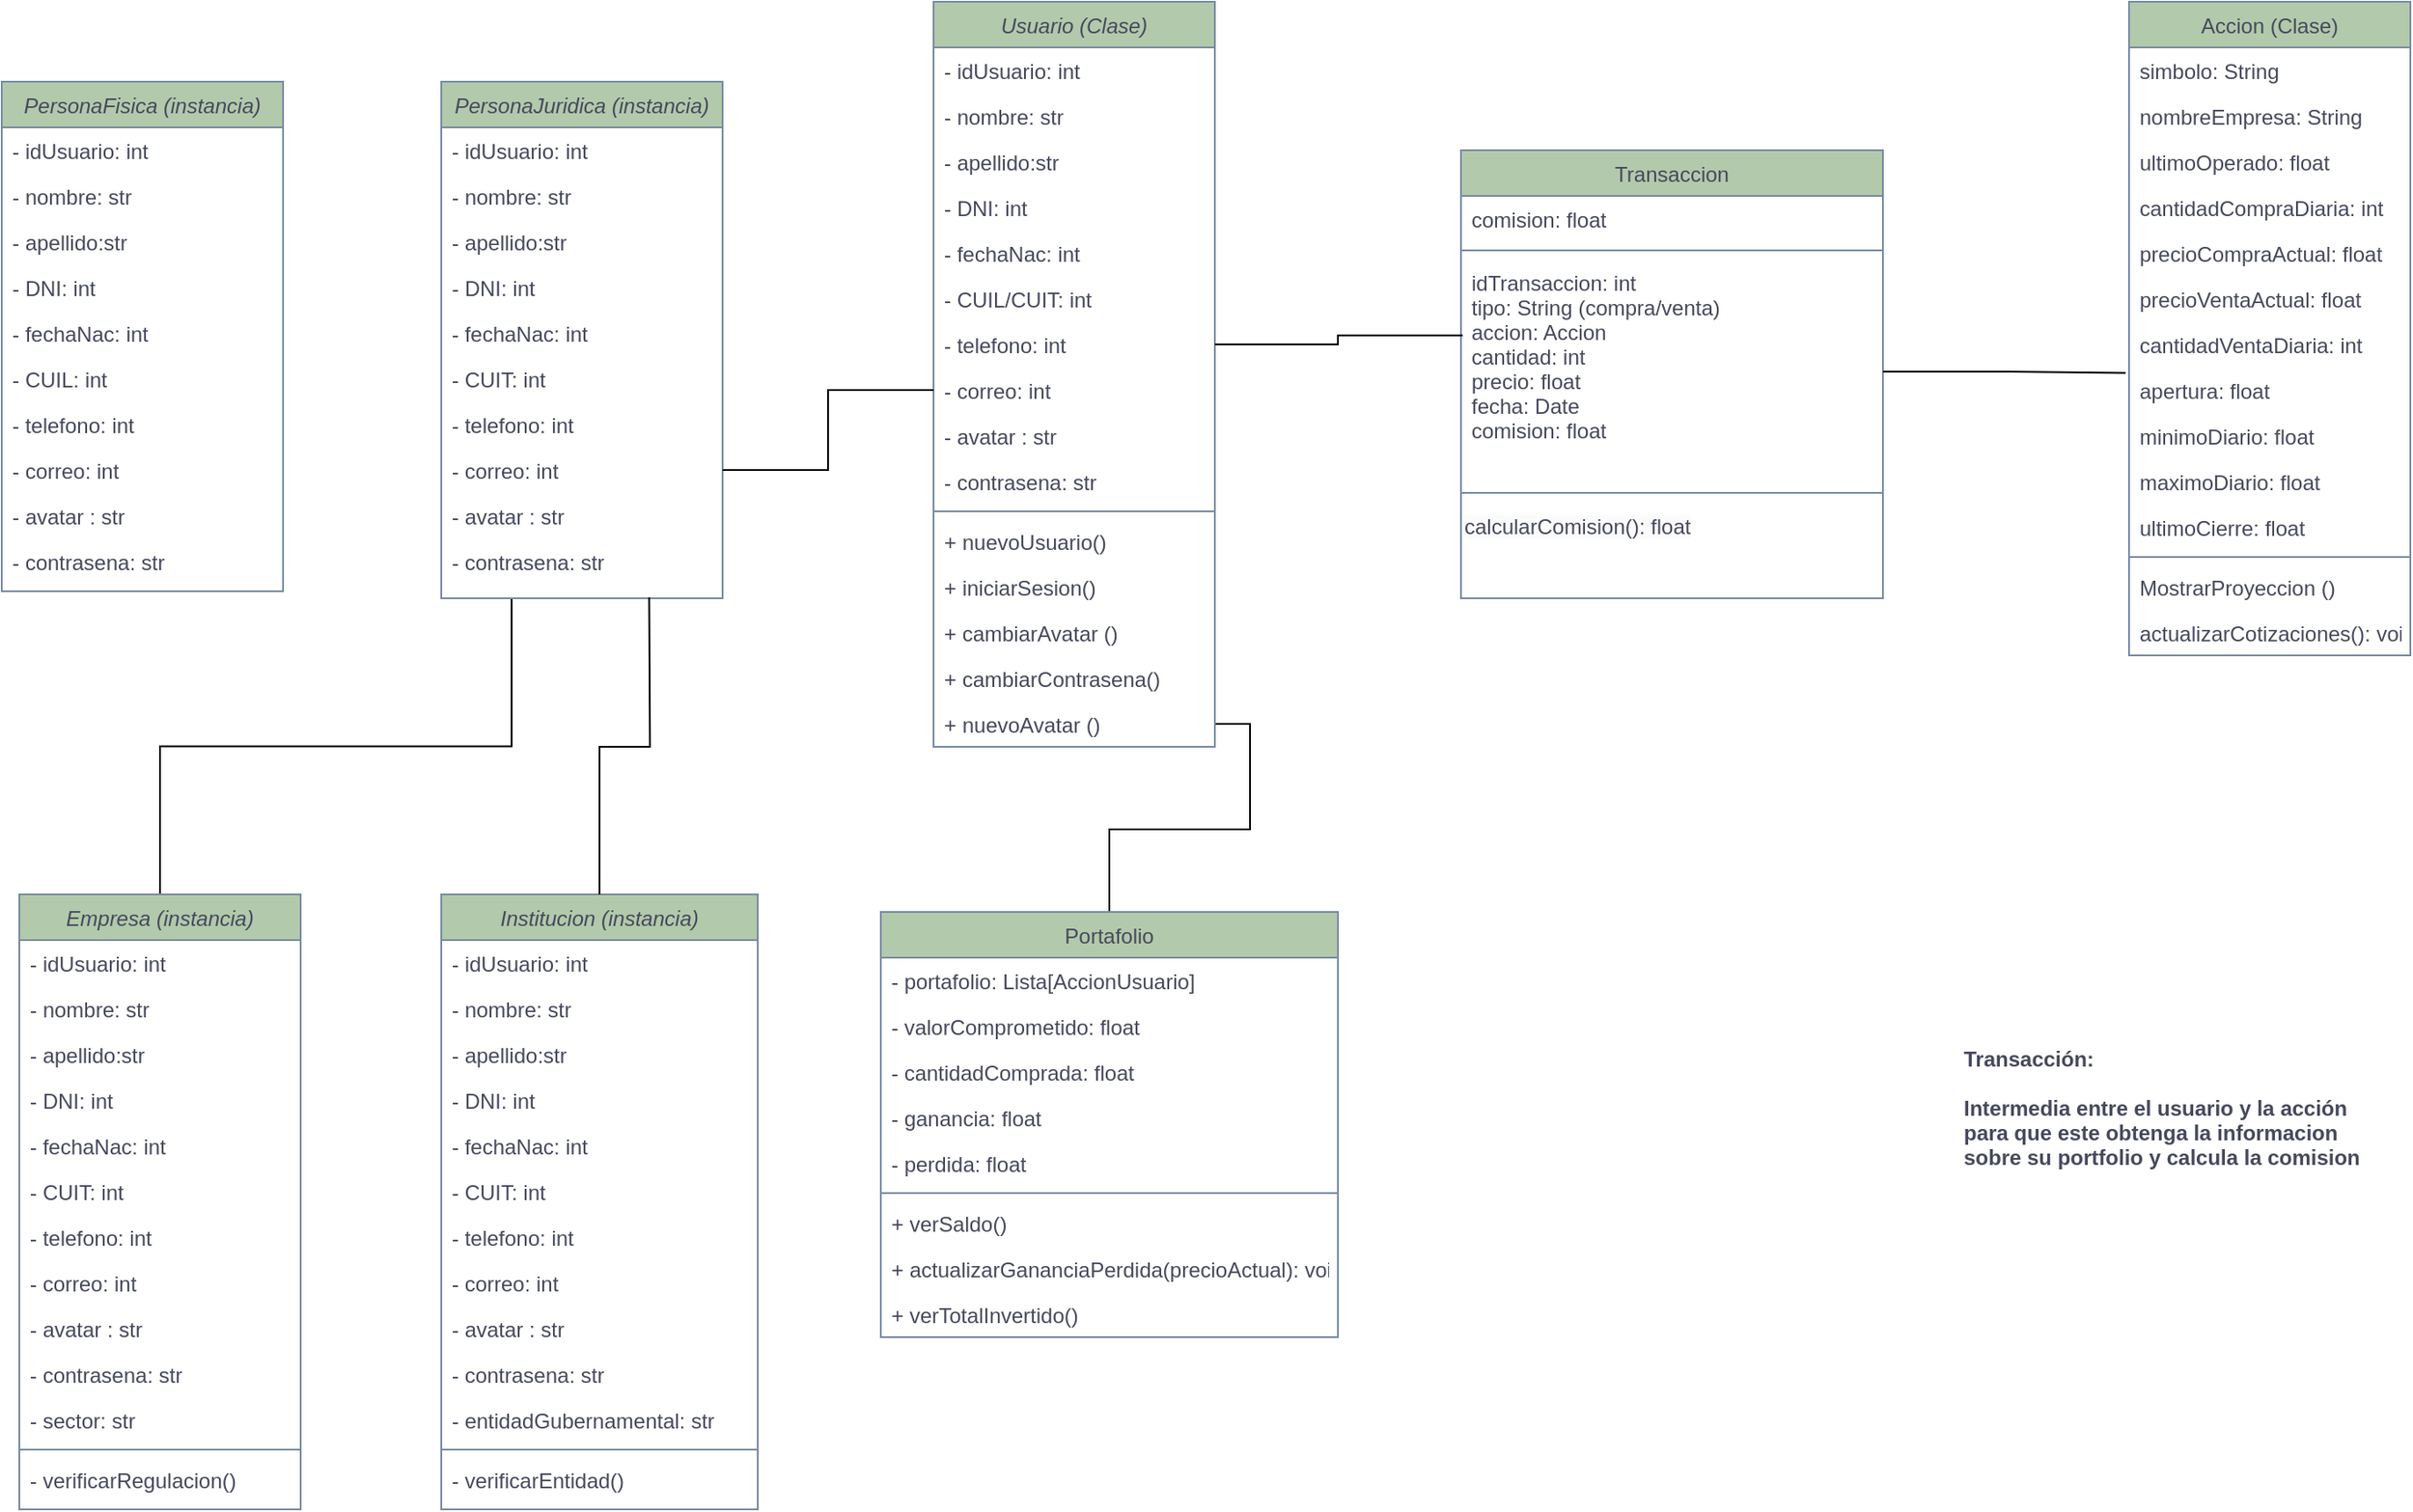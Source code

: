 <mxfile version="24.4.13" type="github">
  <diagram id="C5RBs43oDa-KdzZeNtuy" name="Page-1">
    <mxGraphModel dx="1687" dy="932" grid="1" gridSize="10" guides="1" tooltips="1" connect="1" arrows="1" fold="1" page="1" pageScale="1" pageWidth="827" pageHeight="1169" math="0" shadow="0">
      <root>
        <mxCell id="WIyWlLk6GJQsqaUBKTNV-0" />
        <mxCell id="WIyWlLk6GJQsqaUBKTNV-1" parent="WIyWlLk6GJQsqaUBKTNV-0" />
        <mxCell id="mTbjINKqypKUPINs6Hyn-122" style="edgeStyle=orthogonalEdgeStyle;rounded=0;orthogonalLoop=1;jettySize=auto;html=1;entryX=1;entryY=0.5;entryDx=0;entryDy=0;endArrow=none;endFill=0;" edge="1" parent="WIyWlLk6GJQsqaUBKTNV-1" source="mTbjINKqypKUPINs6Hyn-123" target="mTbjINKqypKUPINs6Hyn-170">
          <mxGeometry relative="1" as="geometry" />
        </mxCell>
        <mxCell id="mTbjINKqypKUPINs6Hyn-123" value="Portafolio" style="swimlane;fontStyle=0;align=center;verticalAlign=top;childLayout=stackLayout;horizontal=1;startSize=26;horizontalStack=0;resizeParent=1;resizeLast=0;collapsible=1;marginBottom=0;rounded=0;shadow=0;strokeWidth=1;labelBackgroundColor=none;fillColor=#B2C9AB;strokeColor=#788AA3;fontColor=#46495D;" vertex="1" parent="WIyWlLk6GJQsqaUBKTNV-1">
          <mxGeometry x="540" y="580" width="260" height="242" as="geometry">
            <mxRectangle x="340" y="380" width="170" height="26" as="alternateBounds" />
          </mxGeometry>
        </mxCell>
        <mxCell id="mTbjINKqypKUPINs6Hyn-124" value="- portafolio: Lista[AccionUsuario]" style="text;align=left;verticalAlign=top;spacingLeft=4;spacingRight=4;overflow=hidden;rotatable=0;points=[[0,0.5],[1,0.5]];portConstraint=eastwest;labelBackgroundColor=none;fontColor=#46495D;" vertex="1" parent="mTbjINKqypKUPINs6Hyn-123">
          <mxGeometry y="26" width="260" height="26" as="geometry" />
        </mxCell>
        <mxCell id="mTbjINKqypKUPINs6Hyn-125" value="- valorComprometido: float" style="text;align=left;verticalAlign=top;spacingLeft=4;spacingRight=4;overflow=hidden;rotatable=0;points=[[0,0.5],[1,0.5]];portConstraint=eastwest;labelBackgroundColor=none;fontColor=#46495D;" vertex="1" parent="mTbjINKqypKUPINs6Hyn-123">
          <mxGeometry y="52" width="260" height="26" as="geometry" />
        </mxCell>
        <mxCell id="mTbjINKqypKUPINs6Hyn-126" value="- cantidadComprada: float" style="text;align=left;verticalAlign=top;spacingLeft=4;spacingRight=4;overflow=hidden;rotatable=0;points=[[0,0.5],[1,0.5]];portConstraint=eastwest;labelBackgroundColor=none;fontColor=#46495D;" vertex="1" parent="mTbjINKqypKUPINs6Hyn-123">
          <mxGeometry y="78" width="260" height="26" as="geometry" />
        </mxCell>
        <mxCell id="mTbjINKqypKUPINs6Hyn-127" value="- ganancia: float" style="text;align=left;verticalAlign=top;spacingLeft=4;spacingRight=4;overflow=hidden;rotatable=0;points=[[0,0.5],[1,0.5]];portConstraint=eastwest;labelBackgroundColor=none;fontColor=#46495D;" vertex="1" parent="mTbjINKqypKUPINs6Hyn-123">
          <mxGeometry y="104" width="260" height="26" as="geometry" />
        </mxCell>
        <mxCell id="mTbjINKqypKUPINs6Hyn-128" value="- perdida: float" style="text;align=left;verticalAlign=top;spacingLeft=4;spacingRight=4;overflow=hidden;rotatable=0;points=[[0,0.5],[1,0.5]];portConstraint=eastwest;labelBackgroundColor=none;fontColor=#46495D;" vertex="1" parent="mTbjINKqypKUPINs6Hyn-123">
          <mxGeometry y="130" width="260" height="26" as="geometry" />
        </mxCell>
        <mxCell id="mTbjINKqypKUPINs6Hyn-129" value="" style="line;html=1;strokeWidth=1;align=left;verticalAlign=middle;spacingTop=-1;spacingLeft=3;spacingRight=3;rotatable=0;labelPosition=right;points=[];portConstraint=eastwest;labelBackgroundColor=none;fillColor=#B2C9AB;strokeColor=#788AA3;fontColor=#46495D;" vertex="1" parent="mTbjINKqypKUPINs6Hyn-123">
          <mxGeometry y="156" width="260" height="8" as="geometry" />
        </mxCell>
        <mxCell id="mTbjINKqypKUPINs6Hyn-130" value="+ verSaldo()" style="text;align=left;verticalAlign=top;spacingLeft=4;spacingRight=4;overflow=hidden;rotatable=0;points=[[0,0.5],[1,0.5]];portConstraint=eastwest;labelBackgroundColor=none;fontColor=#46495D;" vertex="1" parent="mTbjINKqypKUPINs6Hyn-123">
          <mxGeometry y="164" width="260" height="26" as="geometry" />
        </mxCell>
        <mxCell id="mTbjINKqypKUPINs6Hyn-131" value="+ actualizarGananciaPerdida(precioActual): void" style="text;align=left;verticalAlign=top;spacingLeft=4;spacingRight=4;overflow=hidden;rotatable=0;points=[[0,0.5],[1,0.5]];portConstraint=eastwest;labelBackgroundColor=none;fontColor=#46495D;" vertex="1" parent="mTbjINKqypKUPINs6Hyn-123">
          <mxGeometry y="190" width="260" height="26" as="geometry" />
        </mxCell>
        <mxCell id="mTbjINKqypKUPINs6Hyn-132" value="+ verTotalInvertido()" style="text;align=left;verticalAlign=top;spacingLeft=4;spacingRight=4;overflow=hidden;rotatable=0;points=[[0,0.5],[1,0.5]];portConstraint=eastwest;labelBackgroundColor=none;fontColor=#46495D;" vertex="1" parent="mTbjINKqypKUPINs6Hyn-123">
          <mxGeometry y="216" width="260" height="26" as="geometry" />
        </mxCell>
        <mxCell id="mTbjINKqypKUPINs6Hyn-133" value="Accion (Clase)" style="swimlane;fontStyle=0;align=center;verticalAlign=top;childLayout=stackLayout;horizontal=1;startSize=26;horizontalStack=0;resizeParent=1;resizeLast=0;collapsible=1;marginBottom=0;rounded=0;shadow=0;strokeWidth=1;labelBackgroundColor=none;fillColor=#B2C9AB;strokeColor=#788AA3;fontColor=#46495D;" vertex="1" parent="WIyWlLk6GJQsqaUBKTNV-1">
          <mxGeometry x="1250" y="62" width="160" height="372" as="geometry">
            <mxRectangle x="550" y="140" width="160" height="26" as="alternateBounds" />
          </mxGeometry>
        </mxCell>
        <mxCell id="mTbjINKqypKUPINs6Hyn-134" value="simbolo: String" style="text;align=left;verticalAlign=top;spacingLeft=4;spacingRight=4;overflow=hidden;rotatable=0;points=[[0,0.5],[1,0.5]];portConstraint=eastwest;labelBackgroundColor=none;fontColor=#46495D;" vertex="1" parent="mTbjINKqypKUPINs6Hyn-133">
          <mxGeometry y="26" width="160" height="26" as="geometry" />
        </mxCell>
        <mxCell id="mTbjINKqypKUPINs6Hyn-135" value="nombreEmpresa: String" style="text;align=left;verticalAlign=top;spacingLeft=4;spacingRight=4;overflow=hidden;rotatable=0;points=[[0,0.5],[1,0.5]];portConstraint=eastwest;rounded=0;shadow=0;html=0;labelBackgroundColor=none;fontColor=#46495D;" vertex="1" parent="mTbjINKqypKUPINs6Hyn-133">
          <mxGeometry y="52" width="160" height="26" as="geometry" />
        </mxCell>
        <mxCell id="mTbjINKqypKUPINs6Hyn-136" value="ultimoOperado: float" style="text;align=left;verticalAlign=top;spacingLeft=4;spacingRight=4;overflow=hidden;rotatable=0;points=[[0,0.5],[1,0.5]];portConstraint=eastwest;rounded=0;shadow=0;html=0;labelBackgroundColor=none;fontColor=#46495D;" vertex="1" parent="mTbjINKqypKUPINs6Hyn-133">
          <mxGeometry y="78" width="160" height="26" as="geometry" />
        </mxCell>
        <mxCell id="mTbjINKqypKUPINs6Hyn-137" value="cantidadCompraDiaria: int" style="text;align=left;verticalAlign=top;spacingLeft=4;spacingRight=4;overflow=hidden;rotatable=0;points=[[0,0.5],[1,0.5]];portConstraint=eastwest;rounded=0;shadow=0;html=0;labelBackgroundColor=none;fontColor=#46495D;" vertex="1" parent="mTbjINKqypKUPINs6Hyn-133">
          <mxGeometry y="104" width="160" height="26" as="geometry" />
        </mxCell>
        <mxCell id="mTbjINKqypKUPINs6Hyn-138" value="precioCompraActual: float" style="text;align=left;verticalAlign=top;spacingLeft=4;spacingRight=4;overflow=hidden;rotatable=0;points=[[0,0.5],[1,0.5]];portConstraint=eastwest;rounded=0;shadow=0;html=0;labelBackgroundColor=none;fontColor=#46495D;" vertex="1" parent="mTbjINKqypKUPINs6Hyn-133">
          <mxGeometry y="130" width="160" height="26" as="geometry" />
        </mxCell>
        <mxCell id="mTbjINKqypKUPINs6Hyn-139" value="precioVentaActual: float" style="text;align=left;verticalAlign=top;spacingLeft=4;spacingRight=4;overflow=hidden;rotatable=0;points=[[0,0.5],[1,0.5]];portConstraint=eastwest;rounded=0;shadow=0;html=0;labelBackgroundColor=none;fontColor=#46495D;" vertex="1" parent="mTbjINKqypKUPINs6Hyn-133">
          <mxGeometry y="156" width="160" height="26" as="geometry" />
        </mxCell>
        <mxCell id="mTbjINKqypKUPINs6Hyn-140" value="cantidadVentaDiaria: int" style="text;align=left;verticalAlign=top;spacingLeft=4;spacingRight=4;overflow=hidden;rotatable=0;points=[[0,0.5],[1,0.5]];portConstraint=eastwest;rounded=0;shadow=0;html=0;labelBackgroundColor=none;fontColor=#46495D;" vertex="1" parent="mTbjINKqypKUPINs6Hyn-133">
          <mxGeometry y="182" width="160" height="26" as="geometry" />
        </mxCell>
        <mxCell id="mTbjINKqypKUPINs6Hyn-141" value="apertura: float" style="text;align=left;verticalAlign=top;spacingLeft=4;spacingRight=4;overflow=hidden;rotatable=0;points=[[0,0.5],[1,0.5]];portConstraint=eastwest;rounded=0;shadow=0;html=0;labelBackgroundColor=none;fontColor=#46495D;" vertex="1" parent="mTbjINKqypKUPINs6Hyn-133">
          <mxGeometry y="208" width="160" height="26" as="geometry" />
        </mxCell>
        <mxCell id="mTbjINKqypKUPINs6Hyn-142" value="minimoDiario: float" style="text;align=left;verticalAlign=top;spacingLeft=4;spacingRight=4;overflow=hidden;rotatable=0;points=[[0,0.5],[1,0.5]];portConstraint=eastwest;rounded=0;shadow=0;html=0;labelBackgroundColor=none;fontColor=#46495D;" vertex="1" parent="mTbjINKqypKUPINs6Hyn-133">
          <mxGeometry y="234" width="160" height="26" as="geometry" />
        </mxCell>
        <mxCell id="mTbjINKqypKUPINs6Hyn-143" value="maximoDiario: float" style="text;align=left;verticalAlign=top;spacingLeft=4;spacingRight=4;overflow=hidden;rotatable=0;points=[[0,0.5],[1,0.5]];portConstraint=eastwest;rounded=0;shadow=0;html=0;labelBackgroundColor=none;fontColor=#46495D;" vertex="1" parent="mTbjINKqypKUPINs6Hyn-133">
          <mxGeometry y="260" width="160" height="26" as="geometry" />
        </mxCell>
        <mxCell id="mTbjINKqypKUPINs6Hyn-144" value="ultimoCierre: float" style="text;align=left;verticalAlign=top;spacingLeft=4;spacingRight=4;overflow=hidden;rotatable=0;points=[[0,0.5],[1,0.5]];portConstraint=eastwest;rounded=0;shadow=0;html=0;labelBackgroundColor=none;fontColor=#46495D;" vertex="1" parent="mTbjINKqypKUPINs6Hyn-133">
          <mxGeometry y="286" width="160" height="26" as="geometry" />
        </mxCell>
        <mxCell id="mTbjINKqypKUPINs6Hyn-145" value="" style="line;html=1;strokeWidth=1;align=left;verticalAlign=middle;spacingTop=-1;spacingLeft=3;spacingRight=3;rotatable=0;labelPosition=right;points=[];portConstraint=eastwest;labelBackgroundColor=none;fillColor=#B2C9AB;strokeColor=#788AA3;fontColor=#46495D;" vertex="1" parent="mTbjINKqypKUPINs6Hyn-133">
          <mxGeometry y="312" width="160" height="8" as="geometry" />
        </mxCell>
        <mxCell id="mTbjINKqypKUPINs6Hyn-146" value="MostrarProyeccion ()" style="text;align=left;verticalAlign=top;spacingLeft=4;spacingRight=4;overflow=hidden;rotatable=0;points=[[0,0.5],[1,0.5]];portConstraint=eastwest;labelBackgroundColor=none;fontColor=#46495D;" vertex="1" parent="mTbjINKqypKUPINs6Hyn-133">
          <mxGeometry y="320" width="160" height="26" as="geometry" />
        </mxCell>
        <mxCell id="mTbjINKqypKUPINs6Hyn-147" value="actualizarCotizaciones(): void" style="text;align=left;verticalAlign=top;spacingLeft=4;spacingRight=4;overflow=hidden;rotatable=0;points=[[0,0.5],[1,0.5]];portConstraint=eastwest;labelBackgroundColor=none;fontColor=#46495D;" vertex="1" parent="mTbjINKqypKUPINs6Hyn-133">
          <mxGeometry y="346" width="160" height="26" as="geometry" />
        </mxCell>
        <mxCell id="mTbjINKqypKUPINs6Hyn-148" value="Transaccion" style="swimlane;fontStyle=0;align=center;verticalAlign=top;childLayout=stackLayout;horizontal=1;startSize=26;horizontalStack=0;resizeParent=1;resizeLast=0;collapsible=1;marginBottom=0;rounded=0;shadow=0;strokeWidth=1;labelBackgroundColor=none;fillColor=#B2C9AB;strokeColor=#788AA3;fontColor=#46495D;" vertex="1" parent="WIyWlLk6GJQsqaUBKTNV-1">
          <mxGeometry x="870" y="146.5" width="240" height="255" as="geometry">
            <mxRectangle x="340" y="380" width="170" height="26" as="alternateBounds" />
          </mxGeometry>
        </mxCell>
        <mxCell id="mTbjINKqypKUPINs6Hyn-149" value="comision: float" style="text;align=left;verticalAlign=top;spacingLeft=4;spacingRight=4;overflow=hidden;rotatable=0;points=[[0,0.5],[1,0.5]];portConstraint=eastwest;labelBackgroundColor=none;fontColor=#46495D;" vertex="1" parent="mTbjINKqypKUPINs6Hyn-148">
          <mxGeometry y="26" width="240" height="26" as="geometry" />
        </mxCell>
        <mxCell id="mTbjINKqypKUPINs6Hyn-150" value="" style="line;html=1;strokeWidth=1;align=left;verticalAlign=middle;spacingTop=-1;spacingLeft=3;spacingRight=3;rotatable=0;labelPosition=right;points=[];portConstraint=eastwest;labelBackgroundColor=none;fillColor=#B2C9AB;strokeColor=#788AA3;fontColor=#46495D;" vertex="1" parent="mTbjINKqypKUPINs6Hyn-148">
          <mxGeometry y="52" width="240" height="10" as="geometry" />
        </mxCell>
        <mxCell id="mTbjINKqypKUPINs6Hyn-151" value="idTransaccion: int&#xa;tipo: String (compra/venta)&#xa;accion: Accion&#xa;cantidad: int&#xa;precio: float&#xa;fecha: Date&#xa;comision: float" style="text;align=left;verticalAlign=top;spacingLeft=4;spacingRight=4;overflow=hidden;rotatable=0;points=[[0,0.5],[1,0.5]];portConstraint=eastwest;labelBackgroundColor=none;fontColor=#46495D;" vertex="1" parent="mTbjINKqypKUPINs6Hyn-148">
          <mxGeometry y="62" width="240" height="128" as="geometry" />
        </mxCell>
        <mxCell id="mTbjINKqypKUPINs6Hyn-152" value="" style="line;html=1;strokeWidth=1;align=left;verticalAlign=middle;spacingTop=-1;spacingLeft=3;spacingRight=3;rotatable=0;labelPosition=right;points=[];portConstraint=eastwest;labelBackgroundColor=none;fillColor=#B2C9AB;strokeColor=#788AA3;fontColor=#46495D;" vertex="1" parent="mTbjINKqypKUPINs6Hyn-148">
          <mxGeometry y="190" width="240" height="10" as="geometry" />
        </mxCell>
        <mxCell id="mTbjINKqypKUPINs6Hyn-153" value="&lt;span style=&quot;color: rgb(70, 73, 93); font-family: Helvetica; font-size: 12px; font-style: normal; font-variant-ligatures: normal; font-variant-caps: normal; font-weight: 400; letter-spacing: normal; orphans: 2; text-align: left; text-indent: 0px; text-transform: none; widows: 2; word-spacing: 0px; -webkit-text-stroke-width: 0px; white-space: nowrap; background-color: rgb(251, 251, 251); text-decoration-thickness: initial; text-decoration-style: initial; text-decoration-color: initial; display: inline !important; float: none;&quot;&gt;calcularComision(): float&lt;/span&gt;" style="text;whiteSpace=wrap;html=1;" vertex="1" parent="mTbjINKqypKUPINs6Hyn-148">
          <mxGeometry y="200" width="240" height="40" as="geometry" />
        </mxCell>
        <mxCell id="mTbjINKqypKUPINs6Hyn-154" value="Usuario (Clase)" style="swimlane;fontStyle=2;align=center;verticalAlign=top;childLayout=stackLayout;horizontal=1;startSize=26;horizontalStack=0;resizeParent=1;resizeLast=0;collapsible=1;marginBottom=0;rounded=0;shadow=0;strokeWidth=1;fillColor=#B2C9AB;strokeColor=#788AA3;labelBackgroundColor=none;fontColor=#46495D;" vertex="1" parent="WIyWlLk6GJQsqaUBKTNV-1">
          <mxGeometry x="570" y="62" width="160" height="424" as="geometry">
            <mxRectangle x="230" y="140" width="160" height="26" as="alternateBounds" />
          </mxGeometry>
        </mxCell>
        <mxCell id="mTbjINKqypKUPINs6Hyn-155" value="- idUsuario: int" style="text;align=left;verticalAlign=top;spacingLeft=4;spacingRight=4;overflow=hidden;rotatable=0;points=[[0,0.5],[1,0.5]];portConstraint=eastwest;labelBackgroundColor=none;fontColor=#46495D;" vertex="1" parent="mTbjINKqypKUPINs6Hyn-154">
          <mxGeometry y="26" width="160" height="26" as="geometry" />
        </mxCell>
        <mxCell id="mTbjINKqypKUPINs6Hyn-156" value="- nombre: str" style="text;align=left;verticalAlign=top;spacingLeft=4;spacingRight=4;overflow=hidden;rotatable=0;points=[[0,0.5],[1,0.5]];portConstraint=eastwest;labelBackgroundColor=none;fontColor=#46495D;" vertex="1" parent="mTbjINKqypKUPINs6Hyn-154">
          <mxGeometry y="52" width="160" height="26" as="geometry" />
        </mxCell>
        <mxCell id="mTbjINKqypKUPINs6Hyn-157" value="- apellido:str" style="text;align=left;verticalAlign=top;spacingLeft=4;spacingRight=4;overflow=hidden;rotatable=0;points=[[0,0.5],[1,0.5]];portConstraint=eastwest;labelBackgroundColor=none;fontColor=#46495D;" vertex="1" parent="mTbjINKqypKUPINs6Hyn-154">
          <mxGeometry y="78" width="160" height="26" as="geometry" />
        </mxCell>
        <mxCell id="mTbjINKqypKUPINs6Hyn-158" value="- DNI: int" style="text;align=left;verticalAlign=top;spacingLeft=4;spacingRight=4;overflow=hidden;rotatable=0;points=[[0,0.5],[1,0.5]];portConstraint=eastwest;labelBackgroundColor=none;fontColor=#46495D;" vertex="1" parent="mTbjINKqypKUPINs6Hyn-154">
          <mxGeometry y="104" width="160" height="26" as="geometry" />
        </mxCell>
        <mxCell id="mTbjINKqypKUPINs6Hyn-159" value="- fechaNac: int" style="text;align=left;verticalAlign=top;spacingLeft=4;spacingRight=4;overflow=hidden;rotatable=0;points=[[0,0.5],[1,0.5]];portConstraint=eastwest;rounded=0;shadow=0;html=0;labelBackgroundColor=none;fontColor=#46495D;" vertex="1" parent="mTbjINKqypKUPINs6Hyn-154">
          <mxGeometry y="130" width="160" height="26" as="geometry" />
        </mxCell>
        <mxCell id="mTbjINKqypKUPINs6Hyn-160" value="- CUIL/CUIT: int" style="text;align=left;verticalAlign=top;spacingLeft=4;spacingRight=4;overflow=hidden;rotatable=0;points=[[0,0.5],[1,0.5]];portConstraint=eastwest;labelBackgroundColor=none;fontColor=#46495D;" vertex="1" parent="mTbjINKqypKUPINs6Hyn-154">
          <mxGeometry y="156" width="160" height="26" as="geometry" />
        </mxCell>
        <mxCell id="mTbjINKqypKUPINs6Hyn-161" value="- telefono: int" style="text;align=left;verticalAlign=top;spacingLeft=4;spacingRight=4;overflow=hidden;rotatable=0;points=[[0,0.5],[1,0.5]];portConstraint=eastwest;rounded=0;shadow=0;html=0;labelBackgroundColor=none;fontColor=#46495D;" vertex="1" parent="mTbjINKqypKUPINs6Hyn-154">
          <mxGeometry y="182" width="160" height="26" as="geometry" />
        </mxCell>
        <mxCell id="mTbjINKqypKUPINs6Hyn-162" value="- correo: int" style="text;align=left;verticalAlign=top;spacingLeft=4;spacingRight=4;overflow=hidden;rotatable=0;points=[[0,0.5],[1,0.5]];portConstraint=eastwest;rounded=0;shadow=0;html=0;labelBackgroundColor=none;fontColor=#46495D;" vertex="1" parent="mTbjINKqypKUPINs6Hyn-154">
          <mxGeometry y="208" width="160" height="26" as="geometry" />
        </mxCell>
        <mxCell id="mTbjINKqypKUPINs6Hyn-163" value="- avatar : str" style="text;align=left;verticalAlign=top;spacingLeft=4;spacingRight=4;overflow=hidden;rotatable=0;points=[[0,0.5],[1,0.5]];portConstraint=eastwest;rounded=0;shadow=0;html=0;labelBackgroundColor=none;fontColor=#46495D;" vertex="1" parent="mTbjINKqypKUPINs6Hyn-154">
          <mxGeometry y="234" width="160" height="26" as="geometry" />
        </mxCell>
        <mxCell id="mTbjINKqypKUPINs6Hyn-164" value="- contrasena: str" style="text;align=left;verticalAlign=top;spacingLeft=4;spacingRight=4;overflow=hidden;rotatable=0;points=[[0,0.5],[1,0.5]];portConstraint=eastwest;rounded=0;shadow=0;html=0;labelBackgroundColor=none;fontColor=#46495D;" vertex="1" parent="mTbjINKqypKUPINs6Hyn-154">
          <mxGeometry y="260" width="160" height="26" as="geometry" />
        </mxCell>
        <mxCell id="mTbjINKqypKUPINs6Hyn-165" value="" style="line;html=1;strokeWidth=1;align=left;verticalAlign=middle;spacingTop=-1;spacingLeft=3;spacingRight=3;rotatable=0;labelPosition=right;points=[];portConstraint=eastwest;labelBackgroundColor=none;fillColor=#B2C9AB;strokeColor=#788AA3;fontColor=#46495D;" vertex="1" parent="mTbjINKqypKUPINs6Hyn-154">
          <mxGeometry y="286" width="160" height="8" as="geometry" />
        </mxCell>
        <mxCell id="mTbjINKqypKUPINs6Hyn-166" value="+ nuevoUsuario()" style="text;align=left;verticalAlign=top;spacingLeft=4;spacingRight=4;overflow=hidden;rotatable=0;points=[[0,0.5],[1,0.5]];portConstraint=eastwest;labelBackgroundColor=none;fontColor=#46495D;" vertex="1" parent="mTbjINKqypKUPINs6Hyn-154">
          <mxGeometry y="294" width="160" height="26" as="geometry" />
        </mxCell>
        <mxCell id="mTbjINKqypKUPINs6Hyn-167" value="+ iniciarSesion()" style="text;align=left;verticalAlign=top;spacingLeft=4;spacingRight=4;overflow=hidden;rotatable=0;points=[[0,0.5],[1,0.5]];portConstraint=eastwest;labelBackgroundColor=none;fontColor=#46495D;" vertex="1" parent="mTbjINKqypKUPINs6Hyn-154">
          <mxGeometry y="320" width="160" height="26" as="geometry" />
        </mxCell>
        <mxCell id="mTbjINKqypKUPINs6Hyn-168" value="+ cambiarAvatar ()" style="text;align=left;verticalAlign=top;spacingLeft=4;spacingRight=4;overflow=hidden;rotatable=0;points=[[0,0.5],[1,0.5]];portConstraint=eastwest;labelBackgroundColor=none;fontColor=#46495D;" vertex="1" parent="mTbjINKqypKUPINs6Hyn-154">
          <mxGeometry y="346" width="160" height="26" as="geometry" />
        </mxCell>
        <mxCell id="mTbjINKqypKUPINs6Hyn-169" value="+ cambiarContrasena()" style="text;align=left;verticalAlign=top;spacingLeft=4;spacingRight=4;overflow=hidden;rotatable=0;points=[[0,0.5],[1,0.5]];portConstraint=eastwest;labelBackgroundColor=none;fontColor=#46495D;" vertex="1" parent="mTbjINKqypKUPINs6Hyn-154">
          <mxGeometry y="372" width="160" height="26" as="geometry" />
        </mxCell>
        <mxCell id="mTbjINKqypKUPINs6Hyn-170" value="+ nuevoAvatar ()" style="text;align=left;verticalAlign=top;spacingLeft=4;spacingRight=4;overflow=hidden;rotatable=0;points=[[0,0.5],[1,0.5]];portConstraint=eastwest;labelBackgroundColor=none;fontColor=#46495D;" vertex="1" parent="mTbjINKqypKUPINs6Hyn-154">
          <mxGeometry y="398" width="160" height="26" as="geometry" />
        </mxCell>
        <mxCell id="mTbjINKqypKUPINs6Hyn-244" style="edgeStyle=orthogonalEdgeStyle;rounded=0;orthogonalLoop=1;jettySize=auto;html=1;exitX=0.5;exitY=0;exitDx=0;exitDy=0;entryX=0.25;entryY=1;entryDx=0;entryDy=0;endArrow=none;endFill=0;" edge="1" parent="WIyWlLk6GJQsqaUBKTNV-1" source="mTbjINKqypKUPINs6Hyn-171" target="mTbjINKqypKUPINs6Hyn-205">
          <mxGeometry relative="1" as="geometry" />
        </mxCell>
        <mxCell id="mTbjINKqypKUPINs6Hyn-171" value="Empresa (instancia)" style="swimlane;fontStyle=2;align=center;verticalAlign=top;childLayout=stackLayout;horizontal=1;startSize=26;horizontalStack=0;resizeParent=1;resizeLast=0;collapsible=1;marginBottom=0;rounded=0;shadow=0;strokeWidth=1;fillColor=#B2C9AB;strokeColor=#788AA3;labelBackgroundColor=none;fontColor=#46495D;" vertex="1" parent="WIyWlLk6GJQsqaUBKTNV-1">
          <mxGeometry x="50" y="570" width="160" height="350" as="geometry">
            <mxRectangle x="230" y="140" width="160" height="26" as="alternateBounds" />
          </mxGeometry>
        </mxCell>
        <mxCell id="mTbjINKqypKUPINs6Hyn-172" value="- idUsuario: int" style="text;align=left;verticalAlign=top;spacingLeft=4;spacingRight=4;overflow=hidden;rotatable=0;points=[[0,0.5],[1,0.5]];portConstraint=eastwest;labelBackgroundColor=none;fontColor=#46495D;" vertex="1" parent="mTbjINKqypKUPINs6Hyn-171">
          <mxGeometry y="26" width="160" height="26" as="geometry" />
        </mxCell>
        <mxCell id="mTbjINKqypKUPINs6Hyn-173" value="- nombre: str" style="text;align=left;verticalAlign=top;spacingLeft=4;spacingRight=4;overflow=hidden;rotatable=0;points=[[0,0.5],[1,0.5]];portConstraint=eastwest;labelBackgroundColor=none;fontColor=#46495D;" vertex="1" parent="mTbjINKqypKUPINs6Hyn-171">
          <mxGeometry y="52" width="160" height="26" as="geometry" />
        </mxCell>
        <mxCell id="mTbjINKqypKUPINs6Hyn-174" value="- apellido:str" style="text;align=left;verticalAlign=top;spacingLeft=4;spacingRight=4;overflow=hidden;rotatable=0;points=[[0,0.5],[1,0.5]];portConstraint=eastwest;labelBackgroundColor=none;fontColor=#46495D;" vertex="1" parent="mTbjINKqypKUPINs6Hyn-171">
          <mxGeometry y="78" width="160" height="26" as="geometry" />
        </mxCell>
        <mxCell id="mTbjINKqypKUPINs6Hyn-175" value="- DNI: int" style="text;align=left;verticalAlign=top;spacingLeft=4;spacingRight=4;overflow=hidden;rotatable=0;points=[[0,0.5],[1,0.5]];portConstraint=eastwest;labelBackgroundColor=none;fontColor=#46495D;" vertex="1" parent="mTbjINKqypKUPINs6Hyn-171">
          <mxGeometry y="104" width="160" height="26" as="geometry" />
        </mxCell>
        <mxCell id="mTbjINKqypKUPINs6Hyn-176" value="- fechaNac: int" style="text;align=left;verticalAlign=top;spacingLeft=4;spacingRight=4;overflow=hidden;rotatable=0;points=[[0,0.5],[1,0.5]];portConstraint=eastwest;rounded=0;shadow=0;html=0;labelBackgroundColor=none;fontColor=#46495D;" vertex="1" parent="mTbjINKqypKUPINs6Hyn-171">
          <mxGeometry y="130" width="160" height="26" as="geometry" />
        </mxCell>
        <mxCell id="mTbjINKqypKUPINs6Hyn-177" value="- CUIT: int" style="text;align=left;verticalAlign=top;spacingLeft=4;spacingRight=4;overflow=hidden;rotatable=0;points=[[0,0.5],[1,0.5]];portConstraint=eastwest;labelBackgroundColor=none;fontColor=#46495D;" vertex="1" parent="mTbjINKqypKUPINs6Hyn-171">
          <mxGeometry y="156" width="160" height="26" as="geometry" />
        </mxCell>
        <mxCell id="mTbjINKqypKUPINs6Hyn-178" value="- telefono: int" style="text;align=left;verticalAlign=top;spacingLeft=4;spacingRight=4;overflow=hidden;rotatable=0;points=[[0,0.5],[1,0.5]];portConstraint=eastwest;rounded=0;shadow=0;html=0;labelBackgroundColor=none;fontColor=#46495D;" vertex="1" parent="mTbjINKqypKUPINs6Hyn-171">
          <mxGeometry y="182" width="160" height="26" as="geometry" />
        </mxCell>
        <mxCell id="mTbjINKqypKUPINs6Hyn-179" value="- correo: int" style="text;align=left;verticalAlign=top;spacingLeft=4;spacingRight=4;overflow=hidden;rotatable=0;points=[[0,0.5],[1,0.5]];portConstraint=eastwest;rounded=0;shadow=0;html=0;labelBackgroundColor=none;fontColor=#46495D;" vertex="1" parent="mTbjINKqypKUPINs6Hyn-171">
          <mxGeometry y="208" width="160" height="26" as="geometry" />
        </mxCell>
        <mxCell id="mTbjINKqypKUPINs6Hyn-180" value="- avatar : str" style="text;align=left;verticalAlign=top;spacingLeft=4;spacingRight=4;overflow=hidden;rotatable=0;points=[[0,0.5],[1,0.5]];portConstraint=eastwest;rounded=0;shadow=0;html=0;labelBackgroundColor=none;fontColor=#46495D;" vertex="1" parent="mTbjINKqypKUPINs6Hyn-171">
          <mxGeometry y="234" width="160" height="26" as="geometry" />
        </mxCell>
        <mxCell id="mTbjINKqypKUPINs6Hyn-181" value="- contrasena: str" style="text;align=left;verticalAlign=top;spacingLeft=4;spacingRight=4;overflow=hidden;rotatable=0;points=[[0,0.5],[1,0.5]];portConstraint=eastwest;rounded=0;shadow=0;html=0;labelBackgroundColor=none;fontColor=#46495D;" vertex="1" parent="mTbjINKqypKUPINs6Hyn-171">
          <mxGeometry y="260" width="160" height="26" as="geometry" />
        </mxCell>
        <mxCell id="mTbjINKqypKUPINs6Hyn-249" value="- sector: str" style="text;align=left;verticalAlign=top;spacingLeft=4;spacingRight=4;overflow=hidden;rotatable=0;points=[[0,0.5],[1,0.5]];portConstraint=eastwest;rounded=0;shadow=0;html=0;labelBackgroundColor=none;fontColor=#46495D;" vertex="1" parent="mTbjINKqypKUPINs6Hyn-171">
          <mxGeometry y="286" width="160" height="26" as="geometry" />
        </mxCell>
        <mxCell id="mTbjINKqypKUPINs6Hyn-250" value="" style="line;html=1;strokeWidth=1;align=left;verticalAlign=middle;spacingTop=-1;spacingLeft=3;spacingRight=3;rotatable=0;labelPosition=right;points=[];portConstraint=eastwest;labelBackgroundColor=none;fillColor=#B2C9AB;strokeColor=#788AA3;fontColor=#46495D;" vertex="1" parent="mTbjINKqypKUPINs6Hyn-171">
          <mxGeometry y="312" width="160" height="8" as="geometry" />
        </mxCell>
        <mxCell id="mTbjINKqypKUPINs6Hyn-251" value="- verificarRegulacion()" style="text;align=left;verticalAlign=top;spacingLeft=4;spacingRight=4;overflow=hidden;rotatable=0;points=[[0,0.5],[1,0.5]];portConstraint=eastwest;rounded=0;shadow=0;html=0;labelBackgroundColor=none;fontColor=#46495D;" vertex="1" parent="mTbjINKqypKUPINs6Hyn-171">
          <mxGeometry y="320" width="160" height="26" as="geometry" />
        </mxCell>
        <mxCell id="mTbjINKqypKUPINs6Hyn-188" value="Institucion (instancia)" style="swimlane;fontStyle=2;align=center;verticalAlign=top;childLayout=stackLayout;horizontal=1;startSize=26;horizontalStack=0;resizeParent=1;resizeLast=0;collapsible=1;marginBottom=0;rounded=0;shadow=0;strokeWidth=1;fillColor=#B2C9AB;strokeColor=#788AA3;labelBackgroundColor=none;fontColor=#46495D;" vertex="1" parent="WIyWlLk6GJQsqaUBKTNV-1">
          <mxGeometry x="290" y="570" width="180" height="350" as="geometry">
            <mxRectangle x="230" y="140" width="160" height="26" as="alternateBounds" />
          </mxGeometry>
        </mxCell>
        <mxCell id="mTbjINKqypKUPINs6Hyn-189" value="- idUsuario: int" style="text;align=left;verticalAlign=top;spacingLeft=4;spacingRight=4;overflow=hidden;rotatable=0;points=[[0,0.5],[1,0.5]];portConstraint=eastwest;labelBackgroundColor=none;fontColor=#46495D;" vertex="1" parent="mTbjINKqypKUPINs6Hyn-188">
          <mxGeometry y="26" width="180" height="26" as="geometry" />
        </mxCell>
        <mxCell id="mTbjINKqypKUPINs6Hyn-190" value="- nombre: str" style="text;align=left;verticalAlign=top;spacingLeft=4;spacingRight=4;overflow=hidden;rotatable=0;points=[[0,0.5],[1,0.5]];portConstraint=eastwest;labelBackgroundColor=none;fontColor=#46495D;" vertex="1" parent="mTbjINKqypKUPINs6Hyn-188">
          <mxGeometry y="52" width="180" height="26" as="geometry" />
        </mxCell>
        <mxCell id="mTbjINKqypKUPINs6Hyn-191" value="- apellido:str" style="text;align=left;verticalAlign=top;spacingLeft=4;spacingRight=4;overflow=hidden;rotatable=0;points=[[0,0.5],[1,0.5]];portConstraint=eastwest;labelBackgroundColor=none;fontColor=#46495D;" vertex="1" parent="mTbjINKqypKUPINs6Hyn-188">
          <mxGeometry y="78" width="180" height="26" as="geometry" />
        </mxCell>
        <mxCell id="mTbjINKqypKUPINs6Hyn-192" value="- DNI: int" style="text;align=left;verticalAlign=top;spacingLeft=4;spacingRight=4;overflow=hidden;rotatable=0;points=[[0,0.5],[1,0.5]];portConstraint=eastwest;labelBackgroundColor=none;fontColor=#46495D;" vertex="1" parent="mTbjINKqypKUPINs6Hyn-188">
          <mxGeometry y="104" width="180" height="26" as="geometry" />
        </mxCell>
        <mxCell id="mTbjINKqypKUPINs6Hyn-193" value="- fechaNac: int" style="text;align=left;verticalAlign=top;spacingLeft=4;spacingRight=4;overflow=hidden;rotatable=0;points=[[0,0.5],[1,0.5]];portConstraint=eastwest;rounded=0;shadow=0;html=0;labelBackgroundColor=none;fontColor=#46495D;" vertex="1" parent="mTbjINKqypKUPINs6Hyn-188">
          <mxGeometry y="130" width="180" height="26" as="geometry" />
        </mxCell>
        <mxCell id="mTbjINKqypKUPINs6Hyn-194" value="- CUIT: int" style="text;align=left;verticalAlign=top;spacingLeft=4;spacingRight=4;overflow=hidden;rotatable=0;points=[[0,0.5],[1,0.5]];portConstraint=eastwest;labelBackgroundColor=none;fontColor=#46495D;" vertex="1" parent="mTbjINKqypKUPINs6Hyn-188">
          <mxGeometry y="156" width="180" height="26" as="geometry" />
        </mxCell>
        <mxCell id="mTbjINKqypKUPINs6Hyn-195" value="- telefono: int" style="text;align=left;verticalAlign=top;spacingLeft=4;spacingRight=4;overflow=hidden;rotatable=0;points=[[0,0.5],[1,0.5]];portConstraint=eastwest;rounded=0;shadow=0;html=0;labelBackgroundColor=none;fontColor=#46495D;" vertex="1" parent="mTbjINKqypKUPINs6Hyn-188">
          <mxGeometry y="182" width="180" height="26" as="geometry" />
        </mxCell>
        <mxCell id="mTbjINKqypKUPINs6Hyn-196" value="- correo: int" style="text;align=left;verticalAlign=top;spacingLeft=4;spacingRight=4;overflow=hidden;rotatable=0;points=[[0,0.5],[1,0.5]];portConstraint=eastwest;rounded=0;shadow=0;html=0;labelBackgroundColor=none;fontColor=#46495D;" vertex="1" parent="mTbjINKqypKUPINs6Hyn-188">
          <mxGeometry y="208" width="180" height="26" as="geometry" />
        </mxCell>
        <mxCell id="mTbjINKqypKUPINs6Hyn-197" value="- avatar : str" style="text;align=left;verticalAlign=top;spacingLeft=4;spacingRight=4;overflow=hidden;rotatable=0;points=[[0,0.5],[1,0.5]];portConstraint=eastwest;rounded=0;shadow=0;html=0;labelBackgroundColor=none;fontColor=#46495D;" vertex="1" parent="mTbjINKqypKUPINs6Hyn-188">
          <mxGeometry y="234" width="180" height="26" as="geometry" />
        </mxCell>
        <mxCell id="mTbjINKqypKUPINs6Hyn-198" value="- contrasena: str" style="text;align=left;verticalAlign=top;spacingLeft=4;spacingRight=4;overflow=hidden;rotatable=0;points=[[0,0.5],[1,0.5]];portConstraint=eastwest;rounded=0;shadow=0;html=0;labelBackgroundColor=none;fontColor=#46495D;" vertex="1" parent="mTbjINKqypKUPINs6Hyn-188">
          <mxGeometry y="260" width="180" height="26" as="geometry" />
        </mxCell>
        <mxCell id="mTbjINKqypKUPINs6Hyn-246" value="- entidadGubernamental: str" style="text;align=left;verticalAlign=top;spacingLeft=4;spacingRight=4;overflow=hidden;rotatable=0;points=[[0,0.5],[1,0.5]];portConstraint=eastwest;rounded=0;shadow=0;html=0;labelBackgroundColor=none;fontColor=#46495D;" vertex="1" parent="mTbjINKqypKUPINs6Hyn-188">
          <mxGeometry y="286" width="180" height="26" as="geometry" />
        </mxCell>
        <mxCell id="mTbjINKqypKUPINs6Hyn-247" value="" style="line;html=1;strokeWidth=1;align=left;verticalAlign=middle;spacingTop=-1;spacingLeft=3;spacingRight=3;rotatable=0;labelPosition=right;points=[];portConstraint=eastwest;labelBackgroundColor=none;fillColor=#B2C9AB;strokeColor=#788AA3;fontColor=#46495D;" vertex="1" parent="mTbjINKqypKUPINs6Hyn-188">
          <mxGeometry y="312" width="180" height="8" as="geometry" />
        </mxCell>
        <mxCell id="mTbjINKqypKUPINs6Hyn-248" value="- verificarEntidad()" style="text;align=left;verticalAlign=top;spacingLeft=4;spacingRight=4;overflow=hidden;rotatable=0;points=[[0,0.5],[1,0.5]];portConstraint=eastwest;rounded=0;shadow=0;html=0;labelBackgroundColor=none;fontColor=#46495D;" vertex="1" parent="mTbjINKqypKUPINs6Hyn-188">
          <mxGeometry y="320" width="180" height="26" as="geometry" />
        </mxCell>
        <mxCell id="mTbjINKqypKUPINs6Hyn-205" value="PersonaJuridica (instancia)" style="swimlane;fontStyle=2;align=center;verticalAlign=top;childLayout=stackLayout;horizontal=1;startSize=26;horizontalStack=0;resizeParent=1;resizeLast=0;collapsible=1;marginBottom=0;rounded=0;shadow=0;strokeWidth=1;fillColor=#B2C9AB;strokeColor=#788AA3;labelBackgroundColor=none;fontColor=#46495D;" vertex="1" parent="WIyWlLk6GJQsqaUBKTNV-1">
          <mxGeometry x="290" y="107.5" width="160" height="294" as="geometry">
            <mxRectangle x="230" y="140" width="160" height="26" as="alternateBounds" />
          </mxGeometry>
        </mxCell>
        <mxCell id="mTbjINKqypKUPINs6Hyn-206" value="- idUsuario: int" style="text;align=left;verticalAlign=top;spacingLeft=4;spacingRight=4;overflow=hidden;rotatable=0;points=[[0,0.5],[1,0.5]];portConstraint=eastwest;labelBackgroundColor=none;fontColor=#46495D;" vertex="1" parent="mTbjINKqypKUPINs6Hyn-205">
          <mxGeometry y="26" width="160" height="26" as="geometry" />
        </mxCell>
        <mxCell id="mTbjINKqypKUPINs6Hyn-207" value="- nombre: str" style="text;align=left;verticalAlign=top;spacingLeft=4;spacingRight=4;overflow=hidden;rotatable=0;points=[[0,0.5],[1,0.5]];portConstraint=eastwest;labelBackgroundColor=none;fontColor=#46495D;" vertex="1" parent="mTbjINKqypKUPINs6Hyn-205">
          <mxGeometry y="52" width="160" height="26" as="geometry" />
        </mxCell>
        <mxCell id="mTbjINKqypKUPINs6Hyn-208" value="- apellido:str" style="text;align=left;verticalAlign=top;spacingLeft=4;spacingRight=4;overflow=hidden;rotatable=0;points=[[0,0.5],[1,0.5]];portConstraint=eastwest;labelBackgroundColor=none;fontColor=#46495D;" vertex="1" parent="mTbjINKqypKUPINs6Hyn-205">
          <mxGeometry y="78" width="160" height="26" as="geometry" />
        </mxCell>
        <mxCell id="mTbjINKqypKUPINs6Hyn-209" value="- DNI: int" style="text;align=left;verticalAlign=top;spacingLeft=4;spacingRight=4;overflow=hidden;rotatable=0;points=[[0,0.5],[1,0.5]];portConstraint=eastwest;labelBackgroundColor=none;fontColor=#46495D;" vertex="1" parent="mTbjINKqypKUPINs6Hyn-205">
          <mxGeometry y="104" width="160" height="26" as="geometry" />
        </mxCell>
        <mxCell id="mTbjINKqypKUPINs6Hyn-210" value="- fechaNac: int" style="text;align=left;verticalAlign=top;spacingLeft=4;spacingRight=4;overflow=hidden;rotatable=0;points=[[0,0.5],[1,0.5]];portConstraint=eastwest;rounded=0;shadow=0;html=0;labelBackgroundColor=none;fontColor=#46495D;" vertex="1" parent="mTbjINKqypKUPINs6Hyn-205">
          <mxGeometry y="130" width="160" height="26" as="geometry" />
        </mxCell>
        <mxCell id="mTbjINKqypKUPINs6Hyn-211" value="- CUIT: int" style="text;align=left;verticalAlign=top;spacingLeft=4;spacingRight=4;overflow=hidden;rotatable=0;points=[[0,0.5],[1,0.5]];portConstraint=eastwest;labelBackgroundColor=none;fontColor=#46495D;" vertex="1" parent="mTbjINKqypKUPINs6Hyn-205">
          <mxGeometry y="156" width="160" height="26" as="geometry" />
        </mxCell>
        <mxCell id="mTbjINKqypKUPINs6Hyn-212" value="- telefono: int" style="text;align=left;verticalAlign=top;spacingLeft=4;spacingRight=4;overflow=hidden;rotatable=0;points=[[0,0.5],[1,0.5]];portConstraint=eastwest;rounded=0;shadow=0;html=0;labelBackgroundColor=none;fontColor=#46495D;" vertex="1" parent="mTbjINKqypKUPINs6Hyn-205">
          <mxGeometry y="182" width="160" height="26" as="geometry" />
        </mxCell>
        <mxCell id="mTbjINKqypKUPINs6Hyn-213" value="- correo: int" style="text;align=left;verticalAlign=top;spacingLeft=4;spacingRight=4;overflow=hidden;rotatable=0;points=[[0,0.5],[1,0.5]];portConstraint=eastwest;rounded=0;shadow=0;html=0;labelBackgroundColor=none;fontColor=#46495D;" vertex="1" parent="mTbjINKqypKUPINs6Hyn-205">
          <mxGeometry y="208" width="160" height="26" as="geometry" />
        </mxCell>
        <mxCell id="mTbjINKqypKUPINs6Hyn-214" value="- avatar : str" style="text;align=left;verticalAlign=top;spacingLeft=4;spacingRight=4;overflow=hidden;rotatable=0;points=[[0,0.5],[1,0.5]];portConstraint=eastwest;rounded=0;shadow=0;html=0;labelBackgroundColor=none;fontColor=#46495D;" vertex="1" parent="mTbjINKqypKUPINs6Hyn-205">
          <mxGeometry y="234" width="160" height="26" as="geometry" />
        </mxCell>
        <mxCell id="mTbjINKqypKUPINs6Hyn-215" value="- contrasena: str" style="text;align=left;verticalAlign=top;spacingLeft=4;spacingRight=4;overflow=hidden;rotatable=0;points=[[0,0.5],[1,0.5]];portConstraint=eastwest;rounded=0;shadow=0;html=0;labelBackgroundColor=none;fontColor=#46495D;" vertex="1" parent="mTbjINKqypKUPINs6Hyn-205">
          <mxGeometry y="260" width="160" height="26" as="geometry" />
        </mxCell>
        <mxCell id="mTbjINKqypKUPINs6Hyn-222" value="PersonaFisica (instancia)" style="swimlane;fontStyle=2;align=center;verticalAlign=top;childLayout=stackLayout;horizontal=1;startSize=26;horizontalStack=0;resizeParent=1;resizeLast=0;collapsible=1;marginBottom=0;rounded=0;shadow=0;strokeWidth=1;fillColor=#B2C9AB;strokeColor=#788AA3;labelBackgroundColor=none;fontColor=#46495D;" vertex="1" parent="WIyWlLk6GJQsqaUBKTNV-1">
          <mxGeometry x="40" y="107.5" width="160" height="290" as="geometry">
            <mxRectangle x="230" y="140" width="160" height="26" as="alternateBounds" />
          </mxGeometry>
        </mxCell>
        <mxCell id="mTbjINKqypKUPINs6Hyn-223" value="- idUsuario: int" style="text;align=left;verticalAlign=top;spacingLeft=4;spacingRight=4;overflow=hidden;rotatable=0;points=[[0,0.5],[1,0.5]];portConstraint=eastwest;labelBackgroundColor=none;fontColor=#46495D;" vertex="1" parent="mTbjINKqypKUPINs6Hyn-222">
          <mxGeometry y="26" width="160" height="26" as="geometry" />
        </mxCell>
        <mxCell id="mTbjINKqypKUPINs6Hyn-224" value="- nombre: str" style="text;align=left;verticalAlign=top;spacingLeft=4;spacingRight=4;overflow=hidden;rotatable=0;points=[[0,0.5],[1,0.5]];portConstraint=eastwest;labelBackgroundColor=none;fontColor=#46495D;" vertex="1" parent="mTbjINKqypKUPINs6Hyn-222">
          <mxGeometry y="52" width="160" height="26" as="geometry" />
        </mxCell>
        <mxCell id="mTbjINKqypKUPINs6Hyn-225" value="- apellido:str" style="text;align=left;verticalAlign=top;spacingLeft=4;spacingRight=4;overflow=hidden;rotatable=0;points=[[0,0.5],[1,0.5]];portConstraint=eastwest;labelBackgroundColor=none;fontColor=#46495D;" vertex="1" parent="mTbjINKqypKUPINs6Hyn-222">
          <mxGeometry y="78" width="160" height="26" as="geometry" />
        </mxCell>
        <mxCell id="mTbjINKqypKUPINs6Hyn-226" value="- DNI: int" style="text;align=left;verticalAlign=top;spacingLeft=4;spacingRight=4;overflow=hidden;rotatable=0;points=[[0,0.5],[1,0.5]];portConstraint=eastwest;labelBackgroundColor=none;fontColor=#46495D;" vertex="1" parent="mTbjINKqypKUPINs6Hyn-222">
          <mxGeometry y="104" width="160" height="26" as="geometry" />
        </mxCell>
        <mxCell id="mTbjINKqypKUPINs6Hyn-227" value="- fechaNac: int" style="text;align=left;verticalAlign=top;spacingLeft=4;spacingRight=4;overflow=hidden;rotatable=0;points=[[0,0.5],[1,0.5]];portConstraint=eastwest;rounded=0;shadow=0;html=0;labelBackgroundColor=none;fontColor=#46495D;" vertex="1" parent="mTbjINKqypKUPINs6Hyn-222">
          <mxGeometry y="130" width="160" height="26" as="geometry" />
        </mxCell>
        <mxCell id="mTbjINKqypKUPINs6Hyn-228" value="- CUIL: int" style="text;align=left;verticalAlign=top;spacingLeft=4;spacingRight=4;overflow=hidden;rotatable=0;points=[[0,0.5],[1,0.5]];portConstraint=eastwest;labelBackgroundColor=none;fontColor=#46495D;" vertex="1" parent="mTbjINKqypKUPINs6Hyn-222">
          <mxGeometry y="156" width="160" height="26" as="geometry" />
        </mxCell>
        <mxCell id="mTbjINKqypKUPINs6Hyn-229" value="- telefono: int" style="text;align=left;verticalAlign=top;spacingLeft=4;spacingRight=4;overflow=hidden;rotatable=0;points=[[0,0.5],[1,0.5]];portConstraint=eastwest;rounded=0;shadow=0;html=0;labelBackgroundColor=none;fontColor=#46495D;" vertex="1" parent="mTbjINKqypKUPINs6Hyn-222">
          <mxGeometry y="182" width="160" height="26" as="geometry" />
        </mxCell>
        <mxCell id="mTbjINKqypKUPINs6Hyn-230" value="- correo: int" style="text;align=left;verticalAlign=top;spacingLeft=4;spacingRight=4;overflow=hidden;rotatable=0;points=[[0,0.5],[1,0.5]];portConstraint=eastwest;rounded=0;shadow=0;html=0;labelBackgroundColor=none;fontColor=#46495D;" vertex="1" parent="mTbjINKqypKUPINs6Hyn-222">
          <mxGeometry y="208" width="160" height="26" as="geometry" />
        </mxCell>
        <mxCell id="mTbjINKqypKUPINs6Hyn-231" value="- avatar : str" style="text;align=left;verticalAlign=top;spacingLeft=4;spacingRight=4;overflow=hidden;rotatable=0;points=[[0,0.5],[1,0.5]];portConstraint=eastwest;rounded=0;shadow=0;html=0;labelBackgroundColor=none;fontColor=#46495D;" vertex="1" parent="mTbjINKqypKUPINs6Hyn-222">
          <mxGeometry y="234" width="160" height="26" as="geometry" />
        </mxCell>
        <mxCell id="mTbjINKqypKUPINs6Hyn-232" value="- contrasena: str" style="text;align=left;verticalAlign=top;spacingLeft=4;spacingRight=4;overflow=hidden;rotatable=0;points=[[0,0.5],[1,0.5]];portConstraint=eastwest;rounded=0;shadow=0;html=0;labelBackgroundColor=none;fontColor=#46495D;" vertex="1" parent="mTbjINKqypKUPINs6Hyn-222">
          <mxGeometry y="260" width="160" height="26" as="geometry" />
        </mxCell>
        <mxCell id="mTbjINKqypKUPINs6Hyn-239" style="edgeStyle=orthogonalEdgeStyle;rounded=0;orthogonalLoop=1;jettySize=auto;html=1;exitX=1;exitY=0.5;exitDx=0;exitDy=0;entryX=0.004;entryY=0.339;entryDx=0;entryDy=0;entryPerimeter=0;endArrow=none;endFill=0;" edge="1" parent="WIyWlLk6GJQsqaUBKTNV-1" source="mTbjINKqypKUPINs6Hyn-161" target="mTbjINKqypKUPINs6Hyn-151">
          <mxGeometry relative="1" as="geometry" />
        </mxCell>
        <mxCell id="mTbjINKqypKUPINs6Hyn-240" style="edgeStyle=orthogonalEdgeStyle;rounded=0;orthogonalLoop=1;jettySize=auto;html=1;entryX=-0.012;entryY=0.126;entryDx=0;entryDy=0;entryPerimeter=0;endArrow=none;endFill=0;" edge="1" parent="WIyWlLk6GJQsqaUBKTNV-1" source="mTbjINKqypKUPINs6Hyn-151" target="mTbjINKqypKUPINs6Hyn-141">
          <mxGeometry relative="1" as="geometry" />
        </mxCell>
        <mxCell id="mTbjINKqypKUPINs6Hyn-242" style="edgeStyle=orthogonalEdgeStyle;rounded=0;orthogonalLoop=1;jettySize=auto;html=1;entryX=0.739;entryY=0.93;entryDx=0;entryDy=0;entryPerimeter=0;endArrow=none;endFill=0;" edge="1" parent="WIyWlLk6GJQsqaUBKTNV-1" source="mTbjINKqypKUPINs6Hyn-188">
          <mxGeometry relative="1" as="geometry">
            <mxPoint x="408.24" y="400.94" as="targetPoint" />
          </mxGeometry>
        </mxCell>
        <mxCell id="mTbjINKqypKUPINs6Hyn-243" style="edgeStyle=orthogonalEdgeStyle;rounded=0;orthogonalLoop=1;jettySize=auto;html=1;exitX=1;exitY=0.5;exitDx=0;exitDy=0;entryX=0;entryY=0.5;entryDx=0;entryDy=0;endArrow=none;endFill=0;" edge="1" parent="WIyWlLk6GJQsqaUBKTNV-1" source="mTbjINKqypKUPINs6Hyn-213" target="mTbjINKqypKUPINs6Hyn-162">
          <mxGeometry relative="1" as="geometry" />
        </mxCell>
        <mxCell id="mTbjINKqypKUPINs6Hyn-253" value="Transacción:&#xa;&#xa;Intermedia entre el usuario y la acción&#xa;para que este obtenga la informacion&#xa;sobre su portfolio y calcula la comision" style="text;align=left;verticalAlign=top;spacingLeft=4;spacingRight=4;overflow=hidden;rotatable=0;points=[[0,0.5],[1,0.5]];portConstraint=eastwest;labelBackgroundColor=none;fontColor=#46495D;fontStyle=1" vertex="1" parent="WIyWlLk6GJQsqaUBKTNV-1">
          <mxGeometry x="1150" y="650" width="240" height="128" as="geometry" />
        </mxCell>
      </root>
    </mxGraphModel>
  </diagram>
</mxfile>
